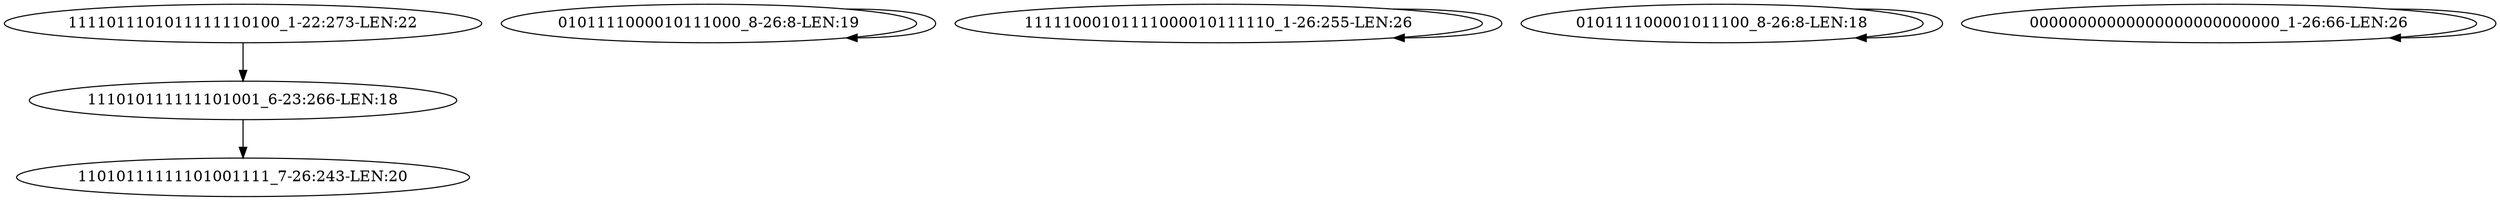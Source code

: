 digraph G {
    "111010111111101001_6-23:266-LEN:18" -> "11010111111101001111_7-26:243-LEN:20";
    "0101111000010111000_8-26:8-LEN:19" -> "0101111000010111000_8-26:8-LEN:19";
    "11111000101111000010111110_1-26:255-LEN:26" -> "11111000101111000010111110_1-26:255-LEN:26";
    "1111011101011111110100_1-22:273-LEN:22" -> "111010111111101001_6-23:266-LEN:18";
    "010111100001011100_8-26:8-LEN:18" -> "010111100001011100_8-26:8-LEN:18";
    "00000000000000000000000000_1-26:66-LEN:26" -> "00000000000000000000000000_1-26:66-LEN:26";
}
